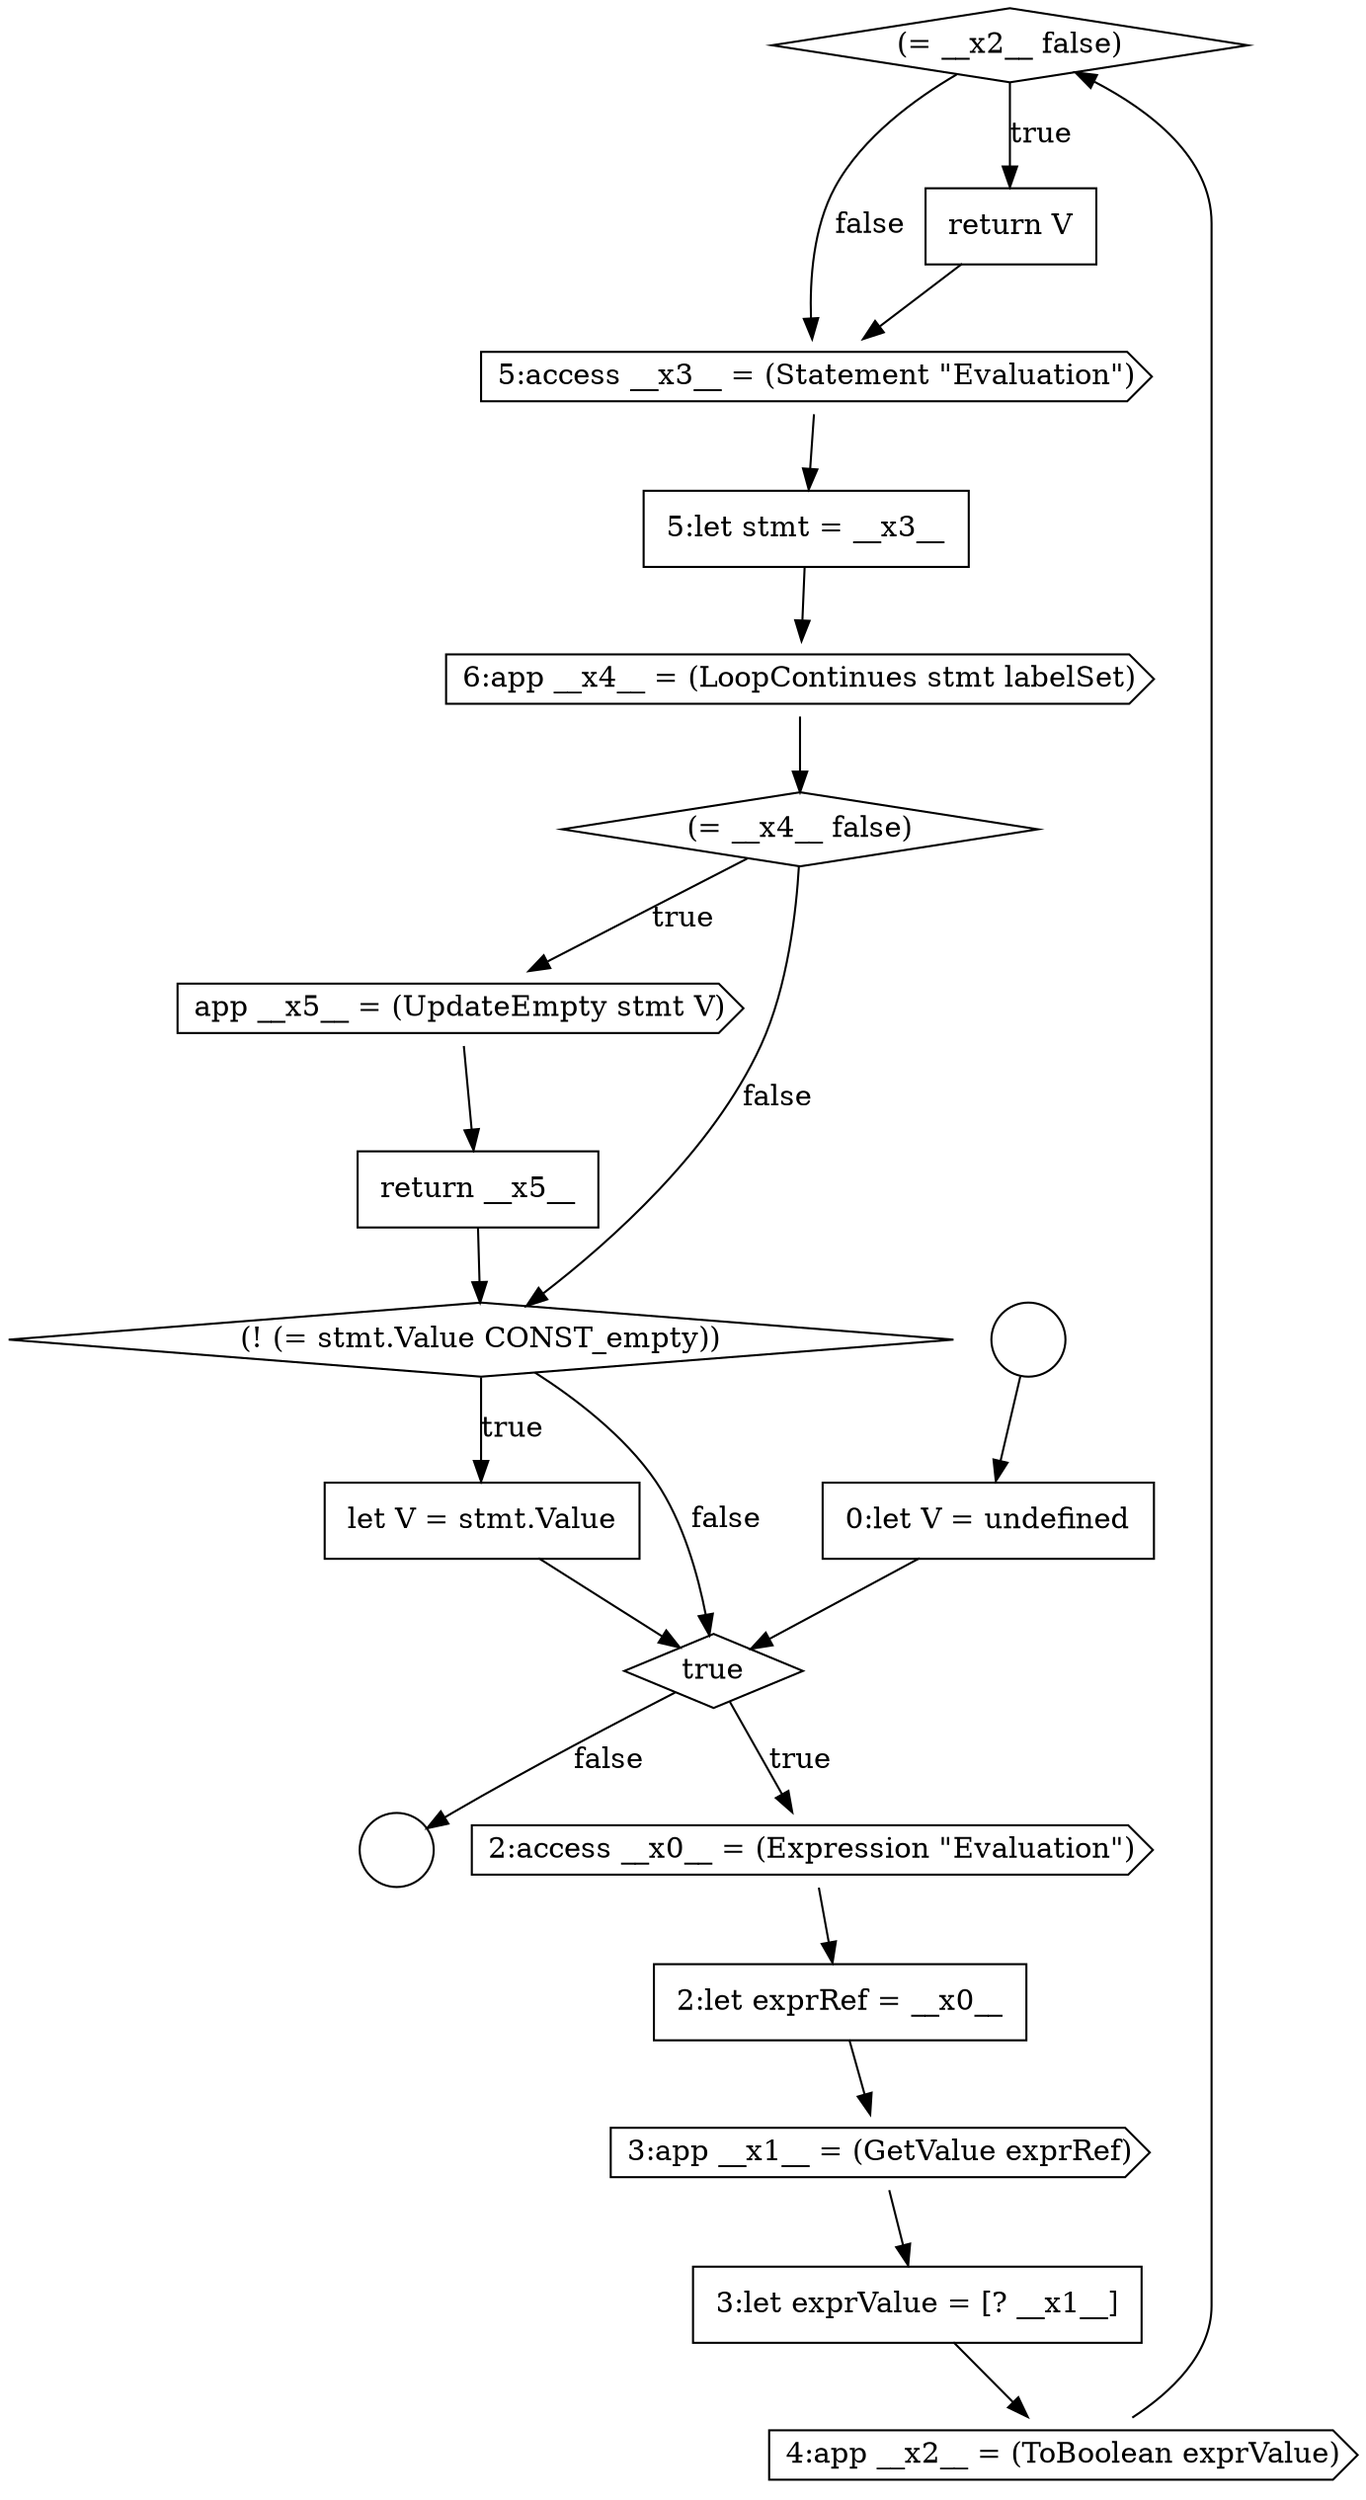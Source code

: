 digraph {
  node6374 [shape=diamond, label=<<font color="black">(= __x2__ false)</font>> color="black" fillcolor="white" style=filled]
  node6370 [shape=none, margin=0, label=<<font color="black">
    <table border="0" cellborder="1" cellspacing="0" cellpadding="10">
      <tr><td align="left">2:let exprRef = __x0__</td></tr>
    </table>
  </font>> color="black" fillcolor="white" style=filled]
  node6381 [shape=none, margin=0, label=<<font color="black">
    <table border="0" cellborder="1" cellspacing="0" cellpadding="10">
      <tr><td align="left">return __x5__</td></tr>
    </table>
  </font>> color="black" fillcolor="white" style=filled]
  node6371 [shape=cds, label=<<font color="black">3:app __x1__ = (GetValue exprRef)</font>> color="black" fillcolor="white" style=filled]
  node6375 [shape=none, margin=0, label=<<font color="black">
    <table border="0" cellborder="1" cellspacing="0" cellpadding="10">
      <tr><td align="left">return V</td></tr>
    </table>
  </font>> color="black" fillcolor="white" style=filled]
  node6378 [shape=cds, label=<<font color="black">6:app __x4__ = (LoopContinues stmt labelSet)</font>> color="black" fillcolor="white" style=filled]
  node6368 [shape=diamond, label=<<font color="black">true</font>> color="black" fillcolor="white" style=filled]
  node6372 [shape=none, margin=0, label=<<font color="black">
    <table border="0" cellborder="1" cellspacing="0" cellpadding="10">
      <tr><td align="left">3:let exprValue = [? __x1__]</td></tr>
    </table>
  </font>> color="black" fillcolor="white" style=filled]
  node6376 [shape=cds, label=<<font color="black">5:access __x3__ = (Statement &quot;Evaluation&quot;)</font>> color="black" fillcolor="white" style=filled]
  node6377 [shape=none, margin=0, label=<<font color="black">
    <table border="0" cellborder="1" cellspacing="0" cellpadding="10">
      <tr><td align="left">5:let stmt = __x3__</td></tr>
    </table>
  </font>> color="black" fillcolor="white" style=filled]
  node6367 [shape=none, margin=0, label=<<font color="black">
    <table border="0" cellborder="1" cellspacing="0" cellpadding="10">
      <tr><td align="left">0:let V = undefined</td></tr>
    </table>
  </font>> color="black" fillcolor="white" style=filled]
  node6369 [shape=cds, label=<<font color="black">2:access __x0__ = (Expression &quot;Evaluation&quot;)</font>> color="black" fillcolor="white" style=filled]
  node6366 [shape=circle label=" " color="black" fillcolor="white" style=filled]
  node6380 [shape=cds, label=<<font color="black">app __x5__ = (UpdateEmpty stmt V)</font>> color="black" fillcolor="white" style=filled]
  node6379 [shape=diamond, label=<<font color="black">(= __x4__ false)</font>> color="black" fillcolor="white" style=filled]
  node6365 [shape=circle label=" " color="black" fillcolor="white" style=filled]
  node6382 [shape=diamond, label=<<font color="black">(! (= stmt.Value CONST_empty))</font>> color="black" fillcolor="white" style=filled]
  node6373 [shape=cds, label=<<font color="black">4:app __x2__ = (ToBoolean exprValue)</font>> color="black" fillcolor="white" style=filled]
  node6383 [shape=none, margin=0, label=<<font color="black">
    <table border="0" cellborder="1" cellspacing="0" cellpadding="10">
      <tr><td align="left">let V = stmt.Value</td></tr>
    </table>
  </font>> color="black" fillcolor="white" style=filled]
  node6377 -> node6378 [ color="black"]
  node6381 -> node6382 [ color="black"]
  node6365 -> node6367 [ color="black"]
  node6372 -> node6373 [ color="black"]
  node6371 -> node6372 [ color="black"]
  node6383 -> node6368 [ color="black"]
  node6369 -> node6370 [ color="black"]
  node6378 -> node6379 [ color="black"]
  node6376 -> node6377 [ color="black"]
  node6382 -> node6383 [label=<<font color="black">true</font>> color="black"]
  node6382 -> node6368 [label=<<font color="black">false</font>> color="black"]
  node6375 -> node6376 [ color="black"]
  node6368 -> node6369 [label=<<font color="black">true</font>> color="black"]
  node6368 -> node6366 [label=<<font color="black">false</font>> color="black"]
  node6380 -> node6381 [ color="black"]
  node6373 -> node6374 [ color="black"]
  node6370 -> node6371 [ color="black"]
  node6374 -> node6375 [label=<<font color="black">true</font>> color="black"]
  node6374 -> node6376 [label=<<font color="black">false</font>> color="black"]
  node6367 -> node6368 [ color="black"]
  node6379 -> node6380 [label=<<font color="black">true</font>> color="black"]
  node6379 -> node6382 [label=<<font color="black">false</font>> color="black"]
}

